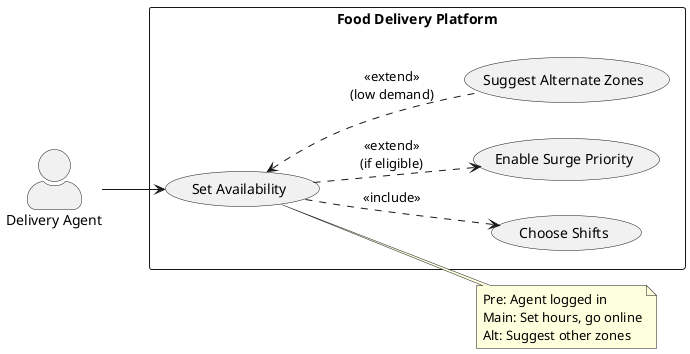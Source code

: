 @startuml
left to right direction
skinparam actorStyle awesome
skinparam packageStyle rectangle

actor "Delivery Agent" as DA

rectangle "Food Delivery Platform" as FDP {
  usecase "Set Availability" as U0
  usecase "Choose Shifts" as U1
  usecase "Enable Surge Priority" as U2

  ' Alternative flow
  usecase "Suggest Alternate Zones" as A1
}

DA --> U0
U0 ..> U1 : <<include>>
U0 ..> U2 : <<extend>>\n(if eligible)
U0 <.. A1 : <<extend>>\n(low demand)

note right of U0
Pre: Agent logged in
Main: Set hours, go online
Alt: Suggest other zones
end note
@enduml
